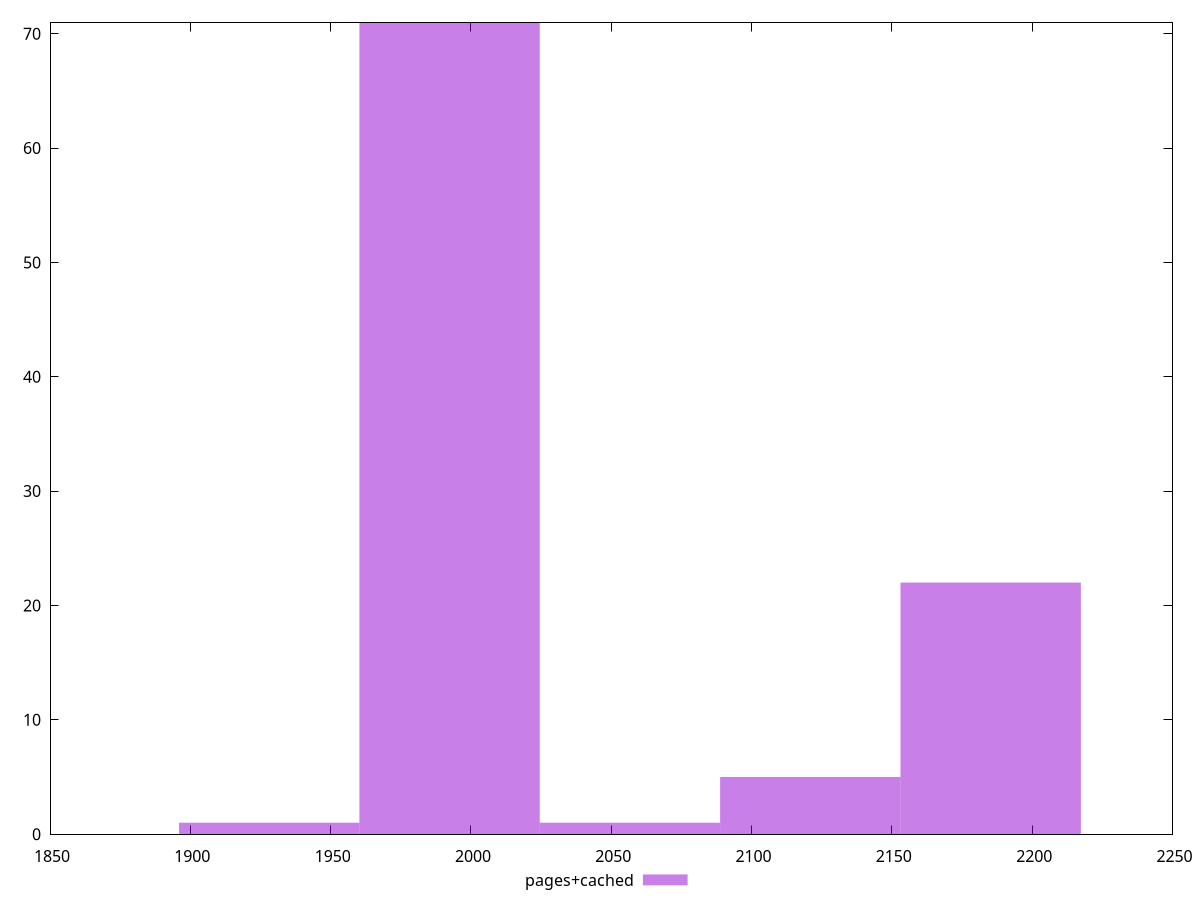 $_pagesCached <<EOF
1928.1194707683787 1
1992.3901197939915 71
2185.202066870829 22
2056.660768819604 1
2120.931417845217 5
EOF
set key outside below
set terminal pngcairo
set output "report_00006_2020-11-02T20-21-41.718Z/first-contentful-paint/pages+cached//raw_hist.png"
set yrange [0:71]
set boxwidth 64.27064902561263
set style fill transparent solid 0.5 noborder
plot $_pagesCached title "pages+cached" with boxes ,